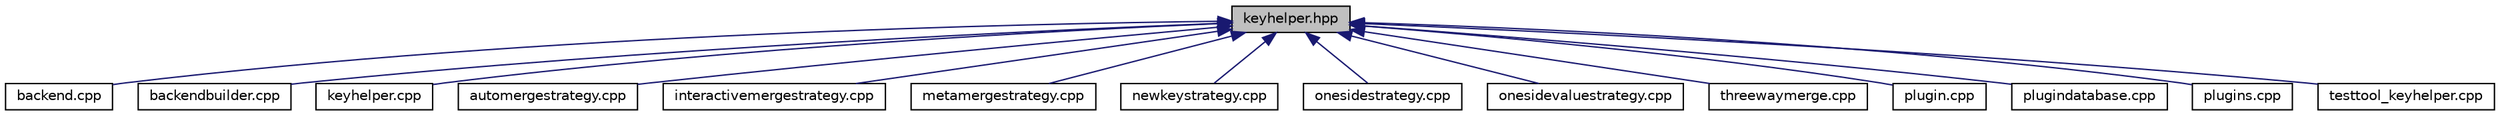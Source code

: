 digraph "keyhelper.hpp"
{
 // LATEX_PDF_SIZE
  edge [fontname="Helvetica",fontsize="10",labelfontname="Helvetica",labelfontsize="10"];
  node [fontname="Helvetica",fontsize="10",shape=record];
  Node1 [label="keyhelper.hpp",height=0.2,width=0.4,color="black", fillcolor="grey75", style="filled", fontcolor="black",tooltip="Key helper functions."];
  Node1 -> Node2 [dir="back",color="midnightblue",fontsize="10",style="solid",fontname="Helvetica"];
  Node2 [label="backend.cpp",height=0.2,width=0.4,color="black", fillcolor="white", style="filled",URL="$src_2backend_8cpp.html",tooltip="Implementation of backend."];
  Node1 -> Node3 [dir="back",color="midnightblue",fontsize="10",style="solid",fontname="Helvetica"];
  Node3 [label="backendbuilder.cpp",height=0.2,width=0.4,color="black", fillcolor="white", style="filled",URL="$backendbuilder_8cpp.html",tooltip="Implementation of backend builder."];
  Node1 -> Node4 [dir="back",color="midnightblue",fontsize="10",style="solid",fontname="Helvetica"];
  Node4 [label="keyhelper.cpp",height=0.2,width=0.4,color="black", fillcolor="white", style="filled",URL="$keyhelper_8cpp.html",tooltip="Key helper functions."];
  Node1 -> Node5 [dir="back",color="midnightblue",fontsize="10",style="solid",fontname="Helvetica"];
  Node5 [label="automergestrategy.cpp",height=0.2,width=0.4,color="black", fillcolor="white", style="filled",URL="$automergestrategy_8cpp.html",tooltip="Implementation of AutoMergeStrategy."];
  Node1 -> Node6 [dir="back",color="midnightblue",fontsize="10",style="solid",fontname="Helvetica"];
  Node6 [label="interactivemergestrategy.cpp",height=0.2,width=0.4,color="black", fillcolor="white", style="filled",URL="$interactivemergestrategy_8cpp.html",tooltip="Implementation of InteractiveMergeStrategy."];
  Node1 -> Node7 [dir="back",color="midnightblue",fontsize="10",style="solid",fontname="Helvetica"];
  Node7 [label="metamergestrategy.cpp",height=0.2,width=0.4,color="black", fillcolor="white", style="filled",URL="$metamergestrategy_8cpp.html",tooltip="Implementation of MetaMergeStrategy."];
  Node1 -> Node8 [dir="back",color="midnightblue",fontsize="10",style="solid",fontname="Helvetica"];
  Node8 [label="newkeystrategy.cpp",height=0.2,width=0.4,color="black", fillcolor="white", style="filled",URL="$newkeystrategy_8cpp.html",tooltip="Implementation of OneSideStrategy."];
  Node1 -> Node9 [dir="back",color="midnightblue",fontsize="10",style="solid",fontname="Helvetica"];
  Node9 [label="onesidestrategy.cpp",height=0.2,width=0.4,color="black", fillcolor="white", style="filled",URL="$onesidestrategy_8cpp.html",tooltip="Implementation of OneSideStrategy."];
  Node1 -> Node10 [dir="back",color="midnightblue",fontsize="10",style="solid",fontname="Helvetica"];
  Node10 [label="onesidevaluestrategy.cpp",height=0.2,width=0.4,color="black", fillcolor="white", style="filled",URL="$onesidevaluestrategy_8cpp.html",tooltip="Implementation of OneSideStrategy."];
  Node1 -> Node11 [dir="back",color="midnightblue",fontsize="10",style="solid",fontname="Helvetica"];
  Node11 [label="threewaymerge.cpp",height=0.2,width=0.4,color="black", fillcolor="white", style="filled",URL="$threewaymerge_8cpp.html",tooltip="Implementation of ThreeWayMerge."];
  Node1 -> Node12 [dir="back",color="midnightblue",fontsize="10",style="solid",fontname="Helvetica"];
  Node12 [label="plugin.cpp",height=0.2,width=0.4,color="black", fillcolor="white", style="filled",URL="$plugin_8cpp.html",tooltip="Implementation of plugin."];
  Node1 -> Node13 [dir="back",color="midnightblue",fontsize="10",style="solid",fontname="Helvetica"];
  Node13 [label="plugindatabase.cpp",height=0.2,width=0.4,color="black", fillcolor="white", style="filled",URL="$plugindatabase_8cpp.html",tooltip="Implementation of PluginDatabase(s)"];
  Node1 -> Node14 [dir="back",color="midnightblue",fontsize="10",style="solid",fontname="Helvetica"];
  Node14 [label="plugins.cpp",height=0.2,width=0.4,color="black", fillcolor="white", style="filled",URL="$plugins_8cpp.html",tooltip="Implementation of set/get/error plugins."];
  Node1 -> Node15 [dir="back",color="midnightblue",fontsize="10",style="solid",fontname="Helvetica"];
  Node15 [label="testtool_keyhelper.cpp",height=0.2,width=0.4,color="black", fillcolor="white", style="filled",URL="$testtool__keyhelper_8cpp.html",tooltip="Tests for the key helper."];
}
